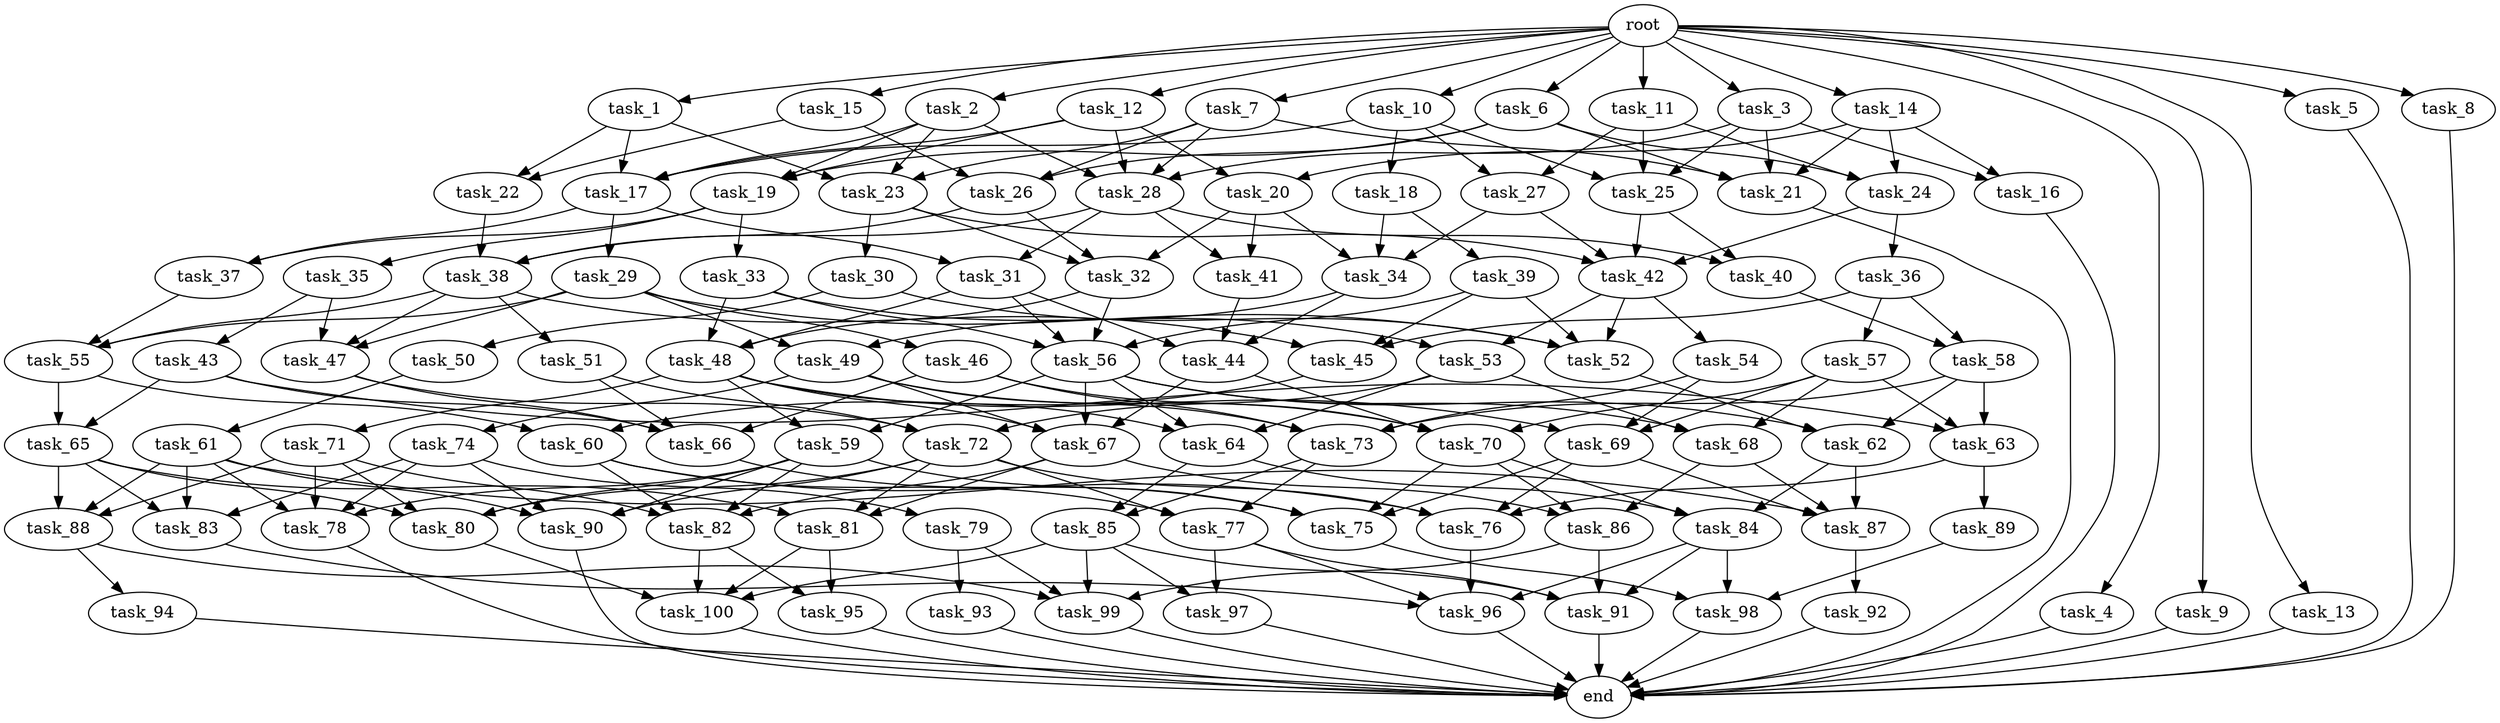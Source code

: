 digraph G {
  task_66 [size="3.182377e+09"];
  task_71 [size="3.369148e+08"];
  task_79 [size="4.905103e+09"];
  task_27 [size="3.132458e+09"];
  task_34 [size="4.586395e+08"];
  task_69 [size="2.738096e+09"];
  task_63 [size="4.818641e+09"];
  task_87 [size="9.902920e+08"];
  task_26 [size="5.863440e+08"];
  task_25 [size="3.983068e+08"];
  task_44 [size="4.714456e+09"];
  task_19 [size="1.392542e+09"];
  task_57 [size="1.943082e+09"];
  task_47 [size="2.218935e+09"];
  task_29 [size="2.982555e+09"];
  task_20 [size="1.666659e+09"];
  task_56 [size="3.994058e+09"];
  task_15 [size="4.343175e+09"];
  task_77 [size="4.652632e+09"];
  task_92 [size="4.181028e+09"];
  task_100 [size="4.487479e+09"];
  task_16 [size="1.028732e+09"];
  task_91 [size="2.582074e+09"];
  task_82 [size="3.811888e+08"];
  task_73 [size="3.138512e+09"];
  task_65 [size="4.401164e+09"];
  task_10 [size="1.401185e+09"];
  task_30 [size="9.775414e+07"];
  task_23 [size="3.598463e+09"];
  task_78 [size="4.192457e+09"];
  task_28 [size="3.875894e+09"];
  task_38 [size="4.127213e+09"];
  task_32 [size="4.945279e+09"];
  task_4 [size="2.893766e+09"];
  task_9 [size="3.826995e+09"];
  task_84 [size="3.017334e+09"];
  task_14 [size="3.481074e+08"];
  end [size="0.000000e+00"];
  task_83 [size="1.417489e+09"];
  task_90 [size="4.641569e+09"];
  task_59 [size="4.275480e+09"];
  task_12 [size="3.879956e+09"];
  task_46 [size="6.643140e+08"];
  task_36 [size="8.532013e+08"];
  task_40 [size="2.900912e+09"];
  task_62 [size="4.569316e+09"];
  task_45 [size="2.169216e+09"];
  task_53 [size="4.895038e+09"];
  task_24 [size="4.165816e+09"];
  task_33 [size="2.106157e+09"];
  task_89 [size="2.191317e+08"];
  task_94 [size="4.110300e+09"];
  task_41 [size="2.626593e+09"];
  task_72 [size="3.247226e+09"];
  task_18 [size="3.212361e+09"];
  task_64 [size="4.790007e+09"];
  task_54 [size="1.675988e+09"];
  task_95 [size="1.913209e+09"];
  task_70 [size="4.433008e+08"];
  task_11 [size="2.428236e+09"];
  task_43 [size="2.193824e+09"];
  task_88 [size="4.678630e+08"];
  task_96 [size="2.810333e+09"];
  task_6 [size="4.528828e+09"];
  task_42 [size="3.474476e+09"];
  task_17 [size="4.291307e+09"];
  task_22 [size="1.177345e+09"];
  task_93 [size="2.476652e+09"];
  task_98 [size="4.892754e+09"];
  task_97 [size="3.819286e+08"];
  task_58 [size="3.927482e+09"];
  task_67 [size="4.453862e+09"];
  root [size="0.000000e+00"];
  task_48 [size="2.357392e+09"];
  task_35 [size="3.489026e+09"];
  task_80 [size="5.757437e+07"];
  task_99 [size="2.849833e+09"];
  task_68 [size="1.162064e+09"];
  task_1 [size="4.594408e+08"];
  task_55 [size="1.724051e+09"];
  task_13 [size="2.888502e+09"];
  task_52 [size="3.293143e+09"];
  task_81 [size="5.973156e+07"];
  task_39 [size="1.945701e+09"];
  task_2 [size="7.361173e+08"];
  task_37 [size="2.728336e+09"];
  task_5 [size="1.010087e+09"];
  task_76 [size="1.182456e+09"];
  task_51 [size="3.237481e+08"];
  task_7 [size="6.864415e+08"];
  task_60 [size="6.713268e+08"];
  task_74 [size="1.089533e+09"];
  task_85 [size="3.999435e+09"];
  task_49 [size="4.388032e+09"];
  task_31 [size="1.075228e+09"];
  task_21 [size="3.134430e+09"];
  task_3 [size="4.193848e+09"];
  task_8 [size="4.850841e+09"];
  task_75 [size="1.114042e+09"];
  task_50 [size="3.648231e+09"];
  task_61 [size="1.362216e+08"];
  task_86 [size="2.051911e+09"];

  task_66 -> task_75 [size="1.591188e+08"];
  task_71 -> task_88 [size="6.738296e+07"];
  task_71 -> task_80 [size="6.738296e+07"];
  task_71 -> task_78 [size="6.738296e+07"];
  task_71 -> task_82 [size="6.738296e+07"];
  task_79 -> task_99 [size="9.810206e+08"];
  task_79 -> task_93 [size="9.810206e+08"];
  task_27 -> task_34 [size="3.132458e+08"];
  task_27 -> task_42 [size="3.132458e+08"];
  task_34 -> task_49 [size="3.057597e+07"];
  task_34 -> task_44 [size="3.057597e+07"];
  task_69 -> task_76 [size="1.825397e+08"];
  task_69 -> task_75 [size="1.825397e+08"];
  task_69 -> task_87 [size="1.825397e+08"];
  task_63 -> task_76 [size="3.212427e+08"];
  task_63 -> task_89 [size="3.212427e+08"];
  task_87 -> task_92 [size="4.951460e+07"];
  task_26 -> task_38 [size="3.908960e+07"];
  task_26 -> task_32 [size="3.908960e+07"];
  task_25 -> task_40 [size="2.655379e+07"];
  task_25 -> task_42 [size="2.655379e+07"];
  task_44 -> task_70 [size="3.142970e+08"];
  task_44 -> task_67 [size="3.142970e+08"];
  task_19 -> task_37 [size="9.283613e+07"];
  task_19 -> task_33 [size="9.283613e+07"];
  task_19 -> task_35 [size="9.283613e+07"];
  task_57 -> task_68 [size="3.886164e+08"];
  task_57 -> task_63 [size="3.886164e+08"];
  task_57 -> task_70 [size="3.886164e+08"];
  task_57 -> task_69 [size="3.886164e+08"];
  task_47 -> task_66 [size="1.479290e+08"];
  task_47 -> task_72 [size="1.479290e+08"];
  task_29 -> task_49 [size="5.965109e+08"];
  task_29 -> task_47 [size="5.965109e+08"];
  task_29 -> task_52 [size="5.965109e+08"];
  task_29 -> task_46 [size="5.965109e+08"];
  task_29 -> task_55 [size="5.965109e+08"];
  task_20 -> task_34 [size="1.666659e+08"];
  task_20 -> task_32 [size="1.666659e+08"];
  task_20 -> task_41 [size="1.666659e+08"];
  task_56 -> task_68 [size="1.997029e+08"];
  task_56 -> task_59 [size="1.997029e+08"];
  task_56 -> task_62 [size="1.997029e+08"];
  task_56 -> task_64 [size="1.997029e+08"];
  task_56 -> task_67 [size="1.997029e+08"];
  task_15 -> task_26 [size="8.686351e+08"];
  task_15 -> task_22 [size="8.686351e+08"];
  task_77 -> task_97 [size="3.101755e+08"];
  task_77 -> task_96 [size="3.101755e+08"];
  task_77 -> task_91 [size="3.101755e+08"];
  task_92 -> end [size="1.000000e-12"];
  task_100 -> end [size="1.000000e-12"];
  task_16 -> end [size="1.000000e-12"];
  task_91 -> end [size="1.000000e-12"];
  task_82 -> task_100 [size="1.905944e+07"];
  task_82 -> task_95 [size="1.905944e+07"];
  task_73 -> task_77 [size="1.569256e+08"];
  task_73 -> task_85 [size="1.569256e+08"];
  task_65 -> task_88 [size="4.401164e+08"];
  task_65 -> task_80 [size="4.401164e+08"];
  task_65 -> task_81 [size="4.401164e+08"];
  task_65 -> task_83 [size="4.401164e+08"];
  task_10 -> task_27 [size="2.802370e+08"];
  task_10 -> task_17 [size="2.802370e+08"];
  task_10 -> task_25 [size="2.802370e+08"];
  task_10 -> task_18 [size="2.802370e+08"];
  task_30 -> task_50 [size="1.955083e+07"];
  task_30 -> task_52 [size="1.955083e+07"];
  task_23 -> task_30 [size="2.398975e+08"];
  task_23 -> task_32 [size="2.398975e+08"];
  task_23 -> task_42 [size="2.398975e+08"];
  task_78 -> end [size="1.000000e-12"];
  task_28 -> task_31 [size="1.937947e+08"];
  task_28 -> task_40 [size="1.937947e+08"];
  task_28 -> task_38 [size="1.937947e+08"];
  task_28 -> task_41 [size="1.937947e+08"];
  task_38 -> task_47 [size="2.751475e+08"];
  task_38 -> task_51 [size="2.751475e+08"];
  task_38 -> task_45 [size="2.751475e+08"];
  task_38 -> task_55 [size="2.751475e+08"];
  task_32 -> task_56 [size="3.296853e+08"];
  task_32 -> task_48 [size="3.296853e+08"];
  task_4 -> end [size="1.000000e-12"];
  task_9 -> end [size="1.000000e-12"];
  task_84 -> task_96 [size="2.011556e+08"];
  task_84 -> task_91 [size="2.011556e+08"];
  task_84 -> task_98 [size="2.011556e+08"];
  task_14 -> task_16 [size="6.962148e+07"];
  task_14 -> task_21 [size="6.962148e+07"];
  task_14 -> task_20 [size="6.962148e+07"];
  task_14 -> task_24 [size="6.962148e+07"];
  task_83 -> task_96 [size="9.449924e+07"];
  task_90 -> end [size="1.000000e-12"];
  task_59 -> task_75 [size="4.275480e+08"];
  task_59 -> task_80 [size="4.275480e+08"];
  task_59 -> task_90 [size="4.275480e+08"];
  task_59 -> task_78 [size="4.275480e+08"];
  task_59 -> task_82 [size="4.275480e+08"];
  task_12 -> task_19 [size="7.759912e+08"];
  task_12 -> task_17 [size="7.759912e+08"];
  task_12 -> task_20 [size="7.759912e+08"];
  task_12 -> task_28 [size="7.759912e+08"];
  task_46 -> task_66 [size="1.328628e+08"];
  task_46 -> task_70 [size="1.328628e+08"];
  task_46 -> task_73 [size="1.328628e+08"];
  task_36 -> task_58 [size="1.706403e+08"];
  task_36 -> task_57 [size="1.706403e+08"];
  task_36 -> task_45 [size="1.706403e+08"];
  task_40 -> task_58 [size="2.900912e+08"];
  task_62 -> task_87 [size="3.046211e+08"];
  task_62 -> task_84 [size="3.046211e+08"];
  task_45 -> task_60 [size="1.446144e+08"];
  task_53 -> task_68 [size="4.895038e+08"];
  task_53 -> task_64 [size="4.895038e+08"];
  task_53 -> task_72 [size="4.895038e+08"];
  task_24 -> task_36 [size="2.777211e+08"];
  task_24 -> task_42 [size="2.777211e+08"];
  task_33 -> task_53 [size="4.212313e+08"];
  task_33 -> task_56 [size="4.212313e+08"];
  task_33 -> task_48 [size="4.212313e+08"];
  task_89 -> task_98 [size="4.382634e+07"];
  task_94 -> end [size="1.000000e-12"];
  task_41 -> task_44 [size="2.626593e+08"];
  task_72 -> task_76 [size="2.164818e+08"];
  task_72 -> task_80 [size="2.164818e+08"];
  task_72 -> task_81 [size="2.164818e+08"];
  task_72 -> task_90 [size="2.164818e+08"];
  task_72 -> task_77 [size="2.164818e+08"];
  task_18 -> task_34 [size="6.424722e+08"];
  task_18 -> task_39 [size="6.424722e+08"];
  task_64 -> task_84 [size="3.193338e+08"];
  task_64 -> task_85 [size="3.193338e+08"];
  task_54 -> task_73 [size="3.351976e+08"];
  task_54 -> task_69 [size="3.351976e+08"];
  task_95 -> end [size="1.000000e-12"];
  task_70 -> task_75 [size="2.216504e+07"];
  task_70 -> task_84 [size="2.216504e+07"];
  task_70 -> task_86 [size="2.216504e+07"];
  task_11 -> task_27 [size="4.856473e+08"];
  task_11 -> task_24 [size="4.856473e+08"];
  task_11 -> task_25 [size="4.856473e+08"];
  task_43 -> task_63 [size="4.387648e+08"];
  task_43 -> task_66 [size="4.387648e+08"];
  task_43 -> task_65 [size="4.387648e+08"];
  task_88 -> task_94 [size="3.119086e+07"];
  task_88 -> task_99 [size="3.119086e+07"];
  task_96 -> end [size="1.000000e-12"];
  task_6 -> task_19 [size="9.057656e+08"];
  task_6 -> task_21 [size="9.057656e+08"];
  task_6 -> task_26 [size="9.057656e+08"];
  task_6 -> task_24 [size="9.057656e+08"];
  task_42 -> task_54 [size="1.737238e+08"];
  task_42 -> task_53 [size="1.737238e+08"];
  task_42 -> task_52 [size="1.737238e+08"];
  task_17 -> task_31 [size="2.145654e+08"];
  task_17 -> task_29 [size="2.145654e+08"];
  task_17 -> task_37 [size="2.145654e+08"];
  task_22 -> task_38 [size="1.177345e+08"];
  task_93 -> end [size="1.000000e-12"];
  task_98 -> end [size="1.000000e-12"];
  task_97 -> end [size="1.000000e-12"];
  task_58 -> task_63 [size="3.927482e+08"];
  task_58 -> task_62 [size="3.927482e+08"];
  task_58 -> task_73 [size="3.927482e+08"];
  task_67 -> task_81 [size="2.226931e+08"];
  task_67 -> task_86 [size="2.226931e+08"];
  task_67 -> task_82 [size="2.226931e+08"];
  root -> task_4 [size="1.000000e-12"];
  root -> task_1 [size="1.000000e-12"];
  root -> task_7 [size="1.000000e-12"];
  root -> task_13 [size="1.000000e-12"];
  root -> task_8 [size="1.000000e-12"];
  root -> task_11 [size="1.000000e-12"];
  root -> task_15 [size="1.000000e-12"];
  root -> task_2 [size="1.000000e-12"];
  root -> task_9 [size="1.000000e-12"];
  root -> task_6 [size="1.000000e-12"];
  root -> task_14 [size="1.000000e-12"];
  root -> task_5 [size="1.000000e-12"];
  root -> task_12 [size="1.000000e-12"];
  root -> task_3 [size="1.000000e-12"];
  root -> task_10 [size="1.000000e-12"];
  task_48 -> task_69 [size="1.571595e+08"];
  task_48 -> task_59 [size="1.571595e+08"];
  task_48 -> task_64 [size="1.571595e+08"];
  task_48 -> task_67 [size="1.571595e+08"];
  task_48 -> task_71 [size="1.571595e+08"];
  task_35 -> task_47 [size="6.978052e+08"];
  task_35 -> task_43 [size="6.978052e+08"];
  task_80 -> task_100 [size="2.878719e+06"];
  task_99 -> end [size="1.000000e-12"];
  task_68 -> task_87 [size="7.747091e+07"];
  task_68 -> task_86 [size="7.747091e+07"];
  task_1 -> task_17 [size="9.188817e+07"];
  task_1 -> task_22 [size="9.188817e+07"];
  task_1 -> task_23 [size="9.188817e+07"];
  task_55 -> task_60 [size="1.149367e+08"];
  task_55 -> task_65 [size="1.149367e+08"];
  task_13 -> end [size="1.000000e-12"];
  task_52 -> task_62 [size="1.646572e+08"];
  task_81 -> task_100 [size="3.982104e+06"];
  task_81 -> task_95 [size="3.982104e+06"];
  task_39 -> task_56 [size="3.891401e+08"];
  task_39 -> task_52 [size="3.891401e+08"];
  task_39 -> task_45 [size="3.891401e+08"];
  task_2 -> task_19 [size="1.472235e+08"];
  task_2 -> task_17 [size="1.472235e+08"];
  task_2 -> task_28 [size="1.472235e+08"];
  task_2 -> task_23 [size="1.472235e+08"];
  task_37 -> task_55 [size="2.728336e+08"];
  task_5 -> end [size="1.000000e-12"];
  task_76 -> task_96 [size="5.912282e+07"];
  task_51 -> task_66 [size="6.474962e+07"];
  task_51 -> task_72 [size="6.474962e+07"];
  task_7 -> task_21 [size="1.372883e+08"];
  task_7 -> task_26 [size="1.372883e+08"];
  task_7 -> task_28 [size="1.372883e+08"];
  task_7 -> task_23 [size="1.372883e+08"];
  task_60 -> task_76 [size="6.713268e+07"];
  task_60 -> task_77 [size="6.713268e+07"];
  task_60 -> task_82 [size="6.713268e+07"];
  task_74 -> task_79 [size="2.179065e+08"];
  task_74 -> task_90 [size="2.179065e+08"];
  task_74 -> task_83 [size="2.179065e+08"];
  task_74 -> task_78 [size="2.179065e+08"];
  task_85 -> task_97 [size="3.999435e+08"];
  task_85 -> task_100 [size="3.999435e+08"];
  task_85 -> task_99 [size="3.999435e+08"];
  task_85 -> task_91 [size="3.999435e+08"];
  task_49 -> task_70 [size="4.388032e+08"];
  task_49 -> task_74 [size="4.388032e+08"];
  task_49 -> task_73 [size="4.388032e+08"];
  task_49 -> task_67 [size="4.388032e+08"];
  task_31 -> task_56 [size="1.075228e+08"];
  task_31 -> task_48 [size="1.075228e+08"];
  task_31 -> task_44 [size="1.075228e+08"];
  task_21 -> end [size="1.000000e-12"];
  task_3 -> task_21 [size="8.387697e+08"];
  task_3 -> task_16 [size="8.387697e+08"];
  task_3 -> task_25 [size="8.387697e+08"];
  task_3 -> task_28 [size="8.387697e+08"];
  task_8 -> end [size="1.000000e-12"];
  task_75 -> task_98 [size="5.570210e+07"];
  task_50 -> task_61 [size="7.296461e+08"];
  task_61 -> task_88 [size="2.724431e+07"];
  task_61 -> task_87 [size="2.724431e+07"];
  task_61 -> task_83 [size="2.724431e+07"];
  task_61 -> task_90 [size="2.724431e+07"];
  task_61 -> task_78 [size="2.724431e+07"];
  task_86 -> task_99 [size="1.367940e+08"];
  task_86 -> task_91 [size="1.367940e+08"];
}
